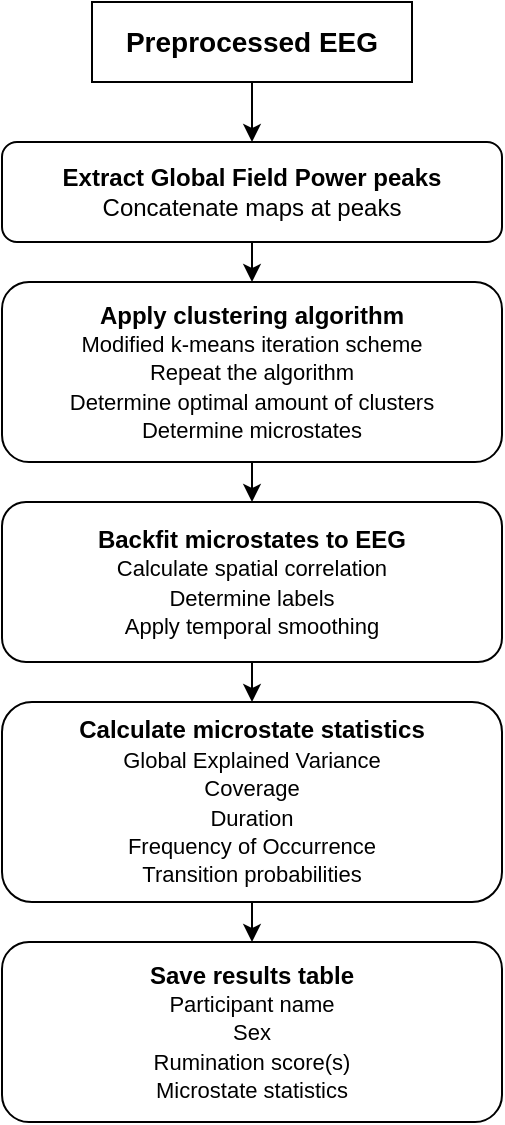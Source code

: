 <mxfile version="21.3.2" type="device">
  <diagram name="Page-1" id="tdHfhGkceOlnEOxhdrvR">
    <mxGraphModel dx="1290" dy="549" grid="1" gridSize="10" guides="1" tooltips="1" connect="1" arrows="1" fold="1" page="1" pageScale="1" pageWidth="827" pageHeight="1169" math="0" shadow="0">
      <root>
        <mxCell id="0" />
        <mxCell id="1" parent="0" />
        <mxCell id="_w1bNckRM3n8Sxm4YkVa-8" style="edgeStyle=orthogonalEdgeStyle;rounded=0;orthogonalLoop=1;jettySize=auto;html=1;exitX=0.5;exitY=1;exitDx=0;exitDy=0;entryX=0.5;entryY=0;entryDx=0;entryDy=0;" edge="1" parent="1" source="n_QromgMuCSa9XtbqKkX-1" target="n_QromgMuCSa9XtbqKkX-2">
          <mxGeometry relative="1" as="geometry" />
        </mxCell>
        <mxCell id="n_QromgMuCSa9XtbqKkX-1" value="&lt;font style=&quot;font-size: 14px;&quot;&gt;&lt;b&gt;Preprocessed EEG&lt;/b&gt;&lt;/font&gt;" style="rounded=0;whiteSpace=wrap;html=1;" parent="1" vertex="1">
          <mxGeometry x="165" y="50" width="160" height="40" as="geometry" />
        </mxCell>
        <mxCell id="_w1bNckRM3n8Sxm4YkVa-4" style="edgeStyle=orthogonalEdgeStyle;rounded=0;orthogonalLoop=1;jettySize=auto;html=1;exitX=0.5;exitY=1;exitDx=0;exitDy=0;entryX=0.5;entryY=0;entryDx=0;entryDy=0;" edge="1" parent="1" source="n_QromgMuCSa9XtbqKkX-2" target="n_QromgMuCSa9XtbqKkX-3">
          <mxGeometry relative="1" as="geometry" />
        </mxCell>
        <mxCell id="n_QromgMuCSa9XtbqKkX-2" value="&lt;b&gt;Extract Global Field Power peaks&lt;/b&gt;&lt;br&gt;Concatenate maps at peaks" style="rounded=1;whiteSpace=wrap;html=1;" parent="1" vertex="1">
          <mxGeometry x="120" y="120" width="250" height="50" as="geometry" />
        </mxCell>
        <mxCell id="_w1bNckRM3n8Sxm4YkVa-5" style="edgeStyle=orthogonalEdgeStyle;rounded=0;orthogonalLoop=1;jettySize=auto;html=1;exitX=0.5;exitY=1;exitDx=0;exitDy=0;entryX=0.5;entryY=0;entryDx=0;entryDy=0;" edge="1" parent="1" source="n_QromgMuCSa9XtbqKkX-3" target="_w1bNckRM3n8Sxm4YkVa-2">
          <mxGeometry relative="1" as="geometry" />
        </mxCell>
        <mxCell id="n_QromgMuCSa9XtbqKkX-3" value="&lt;font style=&quot;&quot;&gt;&lt;b&gt;Apply clustering algorithm&lt;br&gt;&lt;/b&gt;&lt;/font&gt;&lt;font style=&quot;font-size: 11px;&quot;&gt;Modified k-means iteration scheme&lt;br&gt;Repeat the algorithm&lt;br&gt;Determine optimal amount of clusters&lt;br&gt;Determine microstates&lt;br&gt;&lt;/font&gt;" style="rounded=1;whiteSpace=wrap;html=1;" parent="1" vertex="1">
          <mxGeometry x="120" y="190" width="250" height="90" as="geometry" />
        </mxCell>
        <mxCell id="_w1bNckRM3n8Sxm4YkVa-6" style="edgeStyle=orthogonalEdgeStyle;rounded=0;orthogonalLoop=1;jettySize=auto;html=1;exitX=0.5;exitY=1;exitDx=0;exitDy=0;entryX=0.5;entryY=0;entryDx=0;entryDy=0;" edge="1" parent="1" source="_w1bNckRM3n8Sxm4YkVa-2" target="_w1bNckRM3n8Sxm4YkVa-3">
          <mxGeometry relative="1" as="geometry" />
        </mxCell>
        <mxCell id="_w1bNckRM3n8Sxm4YkVa-2" value="&lt;b&gt;Backfit microstates to EEG&lt;/b&gt;&lt;font style=&quot;font-size: 6px;&quot;&gt;&lt;br&gt;&lt;/font&gt;&lt;font style=&quot;font-size: 11px;&quot;&gt;Calculate spatial correlation&lt;br&gt;Determine labels&lt;br&gt;Apply temporal smoothing&lt;br&gt;&lt;/font&gt;" style="rounded=1;whiteSpace=wrap;html=1;" vertex="1" parent="1">
          <mxGeometry x="120" y="300" width="250" height="80" as="geometry" />
        </mxCell>
        <mxCell id="_w1bNckRM3n8Sxm4YkVa-11" style="edgeStyle=orthogonalEdgeStyle;rounded=0;orthogonalLoop=1;jettySize=auto;html=1;exitX=0.5;exitY=1;exitDx=0;exitDy=0;entryX=0.5;entryY=0;entryDx=0;entryDy=0;" edge="1" parent="1" source="_w1bNckRM3n8Sxm4YkVa-3" target="_w1bNckRM3n8Sxm4YkVa-9">
          <mxGeometry relative="1" as="geometry" />
        </mxCell>
        <mxCell id="_w1bNckRM3n8Sxm4YkVa-3" value="&lt;font style=&quot;&quot;&gt;&lt;b&gt;Calculate microstate statistics&lt;br&gt;&lt;/b&gt;&lt;/font&gt;&lt;font style=&quot;font-size: 11px;&quot;&gt;Global Explained Variance&lt;br&gt;Coverage&lt;br&gt;Duration&lt;br&gt;Frequency of Occurrence&lt;br&gt;Transition probabilities&lt;br&gt;&lt;/font&gt;" style="rounded=1;whiteSpace=wrap;html=1;" vertex="1" parent="1">
          <mxGeometry x="120" y="400" width="250" height="100" as="geometry" />
        </mxCell>
        <mxCell id="_w1bNckRM3n8Sxm4YkVa-9" value="&lt;font style=&quot;&quot;&gt;&lt;b&gt;Save results table&lt;br&gt;&lt;/b&gt;&lt;/font&gt;&lt;font style=&quot;font-size: 11px;&quot;&gt;Participant name&lt;br&gt;Sex&lt;br&gt;Rumination score(s)&lt;br&gt;Microstate statistics&lt;br&gt;&lt;/font&gt;" style="rounded=1;whiteSpace=wrap;html=1;" vertex="1" parent="1">
          <mxGeometry x="120" y="520" width="250" height="90" as="geometry" />
        </mxCell>
      </root>
    </mxGraphModel>
  </diagram>
</mxfile>
